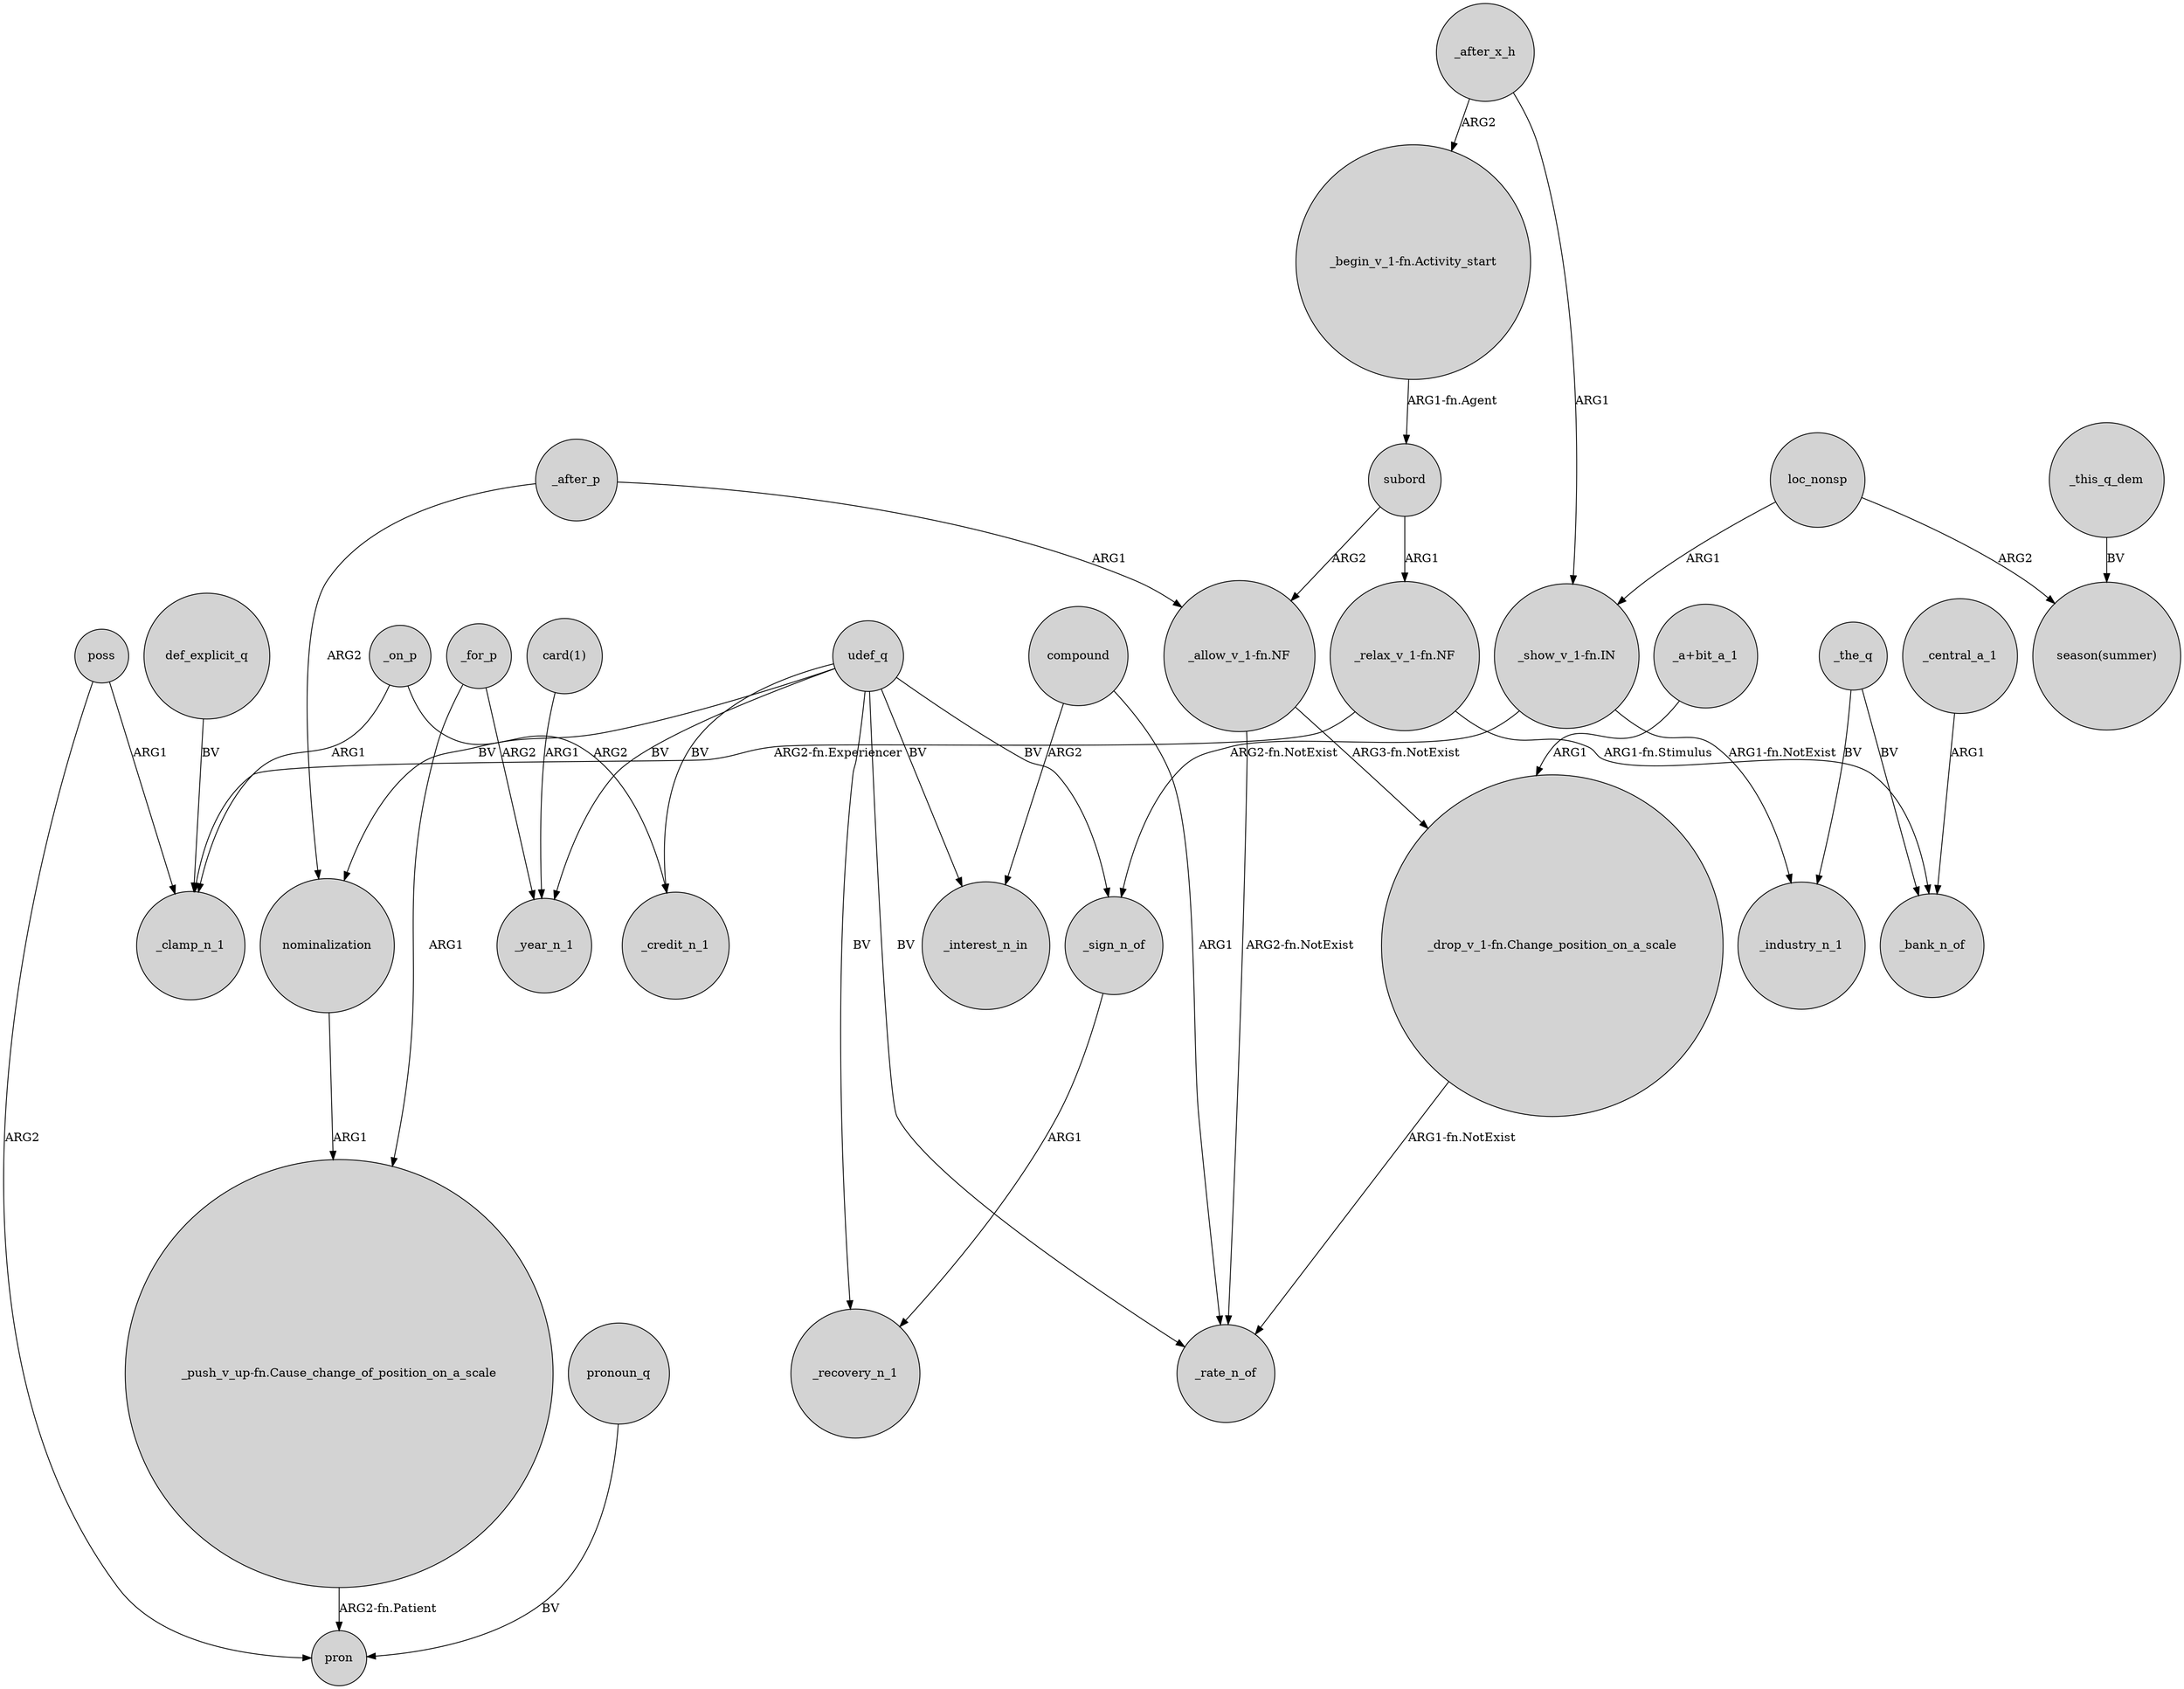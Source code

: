 digraph {
	node [shape=circle style=filled]
	"_push_v_up-fn.Cause_change_of_position_on_a_scale" -> pron [label="ARG2-fn.Patient"]
	_after_x_h -> "_show_v_1-fn.IN" [label=ARG1]
	_this_q_dem -> "season(summer)" [label=BV]
	poss -> pron [label=ARG2]
	_for_p -> _year_n_1 [label=ARG2]
	udef_q -> _credit_n_1 [label=BV]
	poss -> _clamp_n_1 [label=ARG1]
	"_a+bit_a_1" -> "_drop_v_1-fn.Change_position_on_a_scale" [label=ARG1]
	_sign_n_of -> _recovery_n_1 [label=ARG1]
	compound -> _rate_n_of [label=ARG1]
	_on_p -> _clamp_n_1 [label=ARG1]
	"_relax_v_1-fn.NF" -> _bank_n_of [label="ARG1-fn.Stimulus"]
	udef_q -> _rate_n_of [label=BV]
	"_allow_v_1-fn.NF" -> "_drop_v_1-fn.Change_position_on_a_scale" [label="ARG3-fn.NotExist"]
	_on_p -> _credit_n_1 [label=ARG2]
	udef_q -> _interest_n_in [label=BV]
	_after_p -> "_allow_v_1-fn.NF" [label=ARG1]
	def_explicit_q -> _clamp_n_1 [label=BV]
	_the_q -> _industry_n_1 [label=BV]
	compound -> _interest_n_in [label=ARG2]
	"_show_v_1-fn.IN" -> _sign_n_of [label="ARG2-fn.NotExist"]
	pronoun_q -> pron [label=BV]
	nominalization -> "_push_v_up-fn.Cause_change_of_position_on_a_scale" [label=ARG1]
	_the_q -> _bank_n_of [label=BV]
	udef_q -> _sign_n_of [label=BV]
	_central_a_1 -> _bank_n_of [label=ARG1]
	"_allow_v_1-fn.NF" -> _rate_n_of [label="ARG2-fn.NotExist"]
	"_begin_v_1-fn.Activity_start" -> subord [label="ARG1-fn.Agent"]
	"_relax_v_1-fn.NF" -> _clamp_n_1 [label="ARG2-fn.Experiencer"]
	udef_q -> nominalization [label=BV]
	_after_x_h -> "_begin_v_1-fn.Activity_start" [label=ARG2]
	_for_p -> "_push_v_up-fn.Cause_change_of_position_on_a_scale" [label=ARG1]
	subord -> "_allow_v_1-fn.NF" [label=ARG2]
	loc_nonsp -> "season(summer)" [label=ARG2]
	"card(1)" -> _year_n_1 [label=ARG1]
	udef_q -> _year_n_1 [label=BV]
	"_show_v_1-fn.IN" -> _industry_n_1 [label="ARG1-fn.NotExist"]
	subord -> "_relax_v_1-fn.NF" [label=ARG1]
	udef_q -> _recovery_n_1 [label=BV]
	loc_nonsp -> "_show_v_1-fn.IN" [label=ARG1]
	_after_p -> nominalization [label=ARG2]
	"_drop_v_1-fn.Change_position_on_a_scale" -> _rate_n_of [label="ARG1-fn.NotExist"]
}
